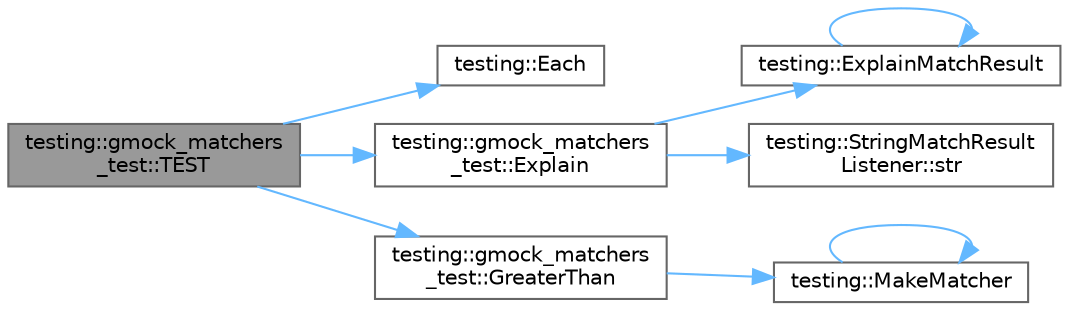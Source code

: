 digraph "testing::gmock_matchers_test::TEST"
{
 // LATEX_PDF_SIZE
  bgcolor="transparent";
  edge [fontname=Helvetica,fontsize=10,labelfontname=Helvetica,labelfontsize=10];
  node [fontname=Helvetica,fontsize=10,shape=box,height=0.2,width=0.4];
  rankdir="LR";
  Node1 [id="Node000001",label="testing::gmock_matchers\l_test::TEST",height=0.2,width=0.4,color="gray40", fillcolor="grey60", style="filled", fontcolor="black",tooltip=" "];
  Node1 -> Node2 [id="edge1_Node000001_Node000002",color="steelblue1",style="solid",tooltip=" "];
  Node2 [id="Node000002",label="testing::Each",height=0.2,width=0.4,color="grey40", fillcolor="white", style="filled",URL="$namespacetesting.html#a3b4c2e8e546ef003e7cffc3150623538",tooltip=" "];
  Node1 -> Node3 [id="edge2_Node000001_Node000003",color="steelblue1",style="solid",tooltip=" "];
  Node3 [id="Node000003",label="testing::gmock_matchers\l_test::Explain",height=0.2,width=0.4,color="grey40", fillcolor="white", style="filled",URL="$namespacetesting_1_1gmock__matchers__test.html#a54e38d7df891801181af4c2acc38c3d5",tooltip=" "];
  Node3 -> Node4 [id="edge3_Node000003_Node000004",color="steelblue1",style="solid",tooltip=" "];
  Node4 [id="Node000004",label="testing::ExplainMatchResult",height=0.2,width=0.4,color="grey40", fillcolor="white", style="filled",URL="$namespacetesting.html#a6d5fbd5104dafc63bf705dafbcb5ce18",tooltip=" "];
  Node4 -> Node4 [id="edge4_Node000004_Node000004",color="steelblue1",style="solid",tooltip=" "];
  Node3 -> Node5 [id="edge5_Node000003_Node000005",color="steelblue1",style="solid",tooltip=" "];
  Node5 [id="Node000005",label="testing::StringMatchResult\lListener::str",height=0.2,width=0.4,color="grey40", fillcolor="white", style="filled",URL="$classtesting_1_1_string_match_result_listener.html#a77e501016fa53b76e7eee1739d25dde9",tooltip=" "];
  Node1 -> Node6 [id="edge6_Node000001_Node000006",color="steelblue1",style="solid",tooltip=" "];
  Node6 [id="Node000006",label="testing::gmock_matchers\l_test::GreaterThan",height=0.2,width=0.4,color="grey40", fillcolor="white", style="filled",URL="$namespacetesting_1_1gmock__matchers__test.html#a5d7b54cd8c99cb4e68ef01d53b31e0cd",tooltip=" "];
  Node6 -> Node7 [id="edge7_Node000006_Node000007",color="steelblue1",style="solid",tooltip=" "];
  Node7 [id="Node000007",label="testing::MakeMatcher",height=0.2,width=0.4,color="grey40", fillcolor="white", style="filled",URL="$namespacetesting.html#aca6c4c4fdf7fb7257ea4fc76971cb82c",tooltip=" "];
  Node7 -> Node7 [id="edge8_Node000007_Node000007",color="steelblue1",style="solid",tooltip=" "];
}
